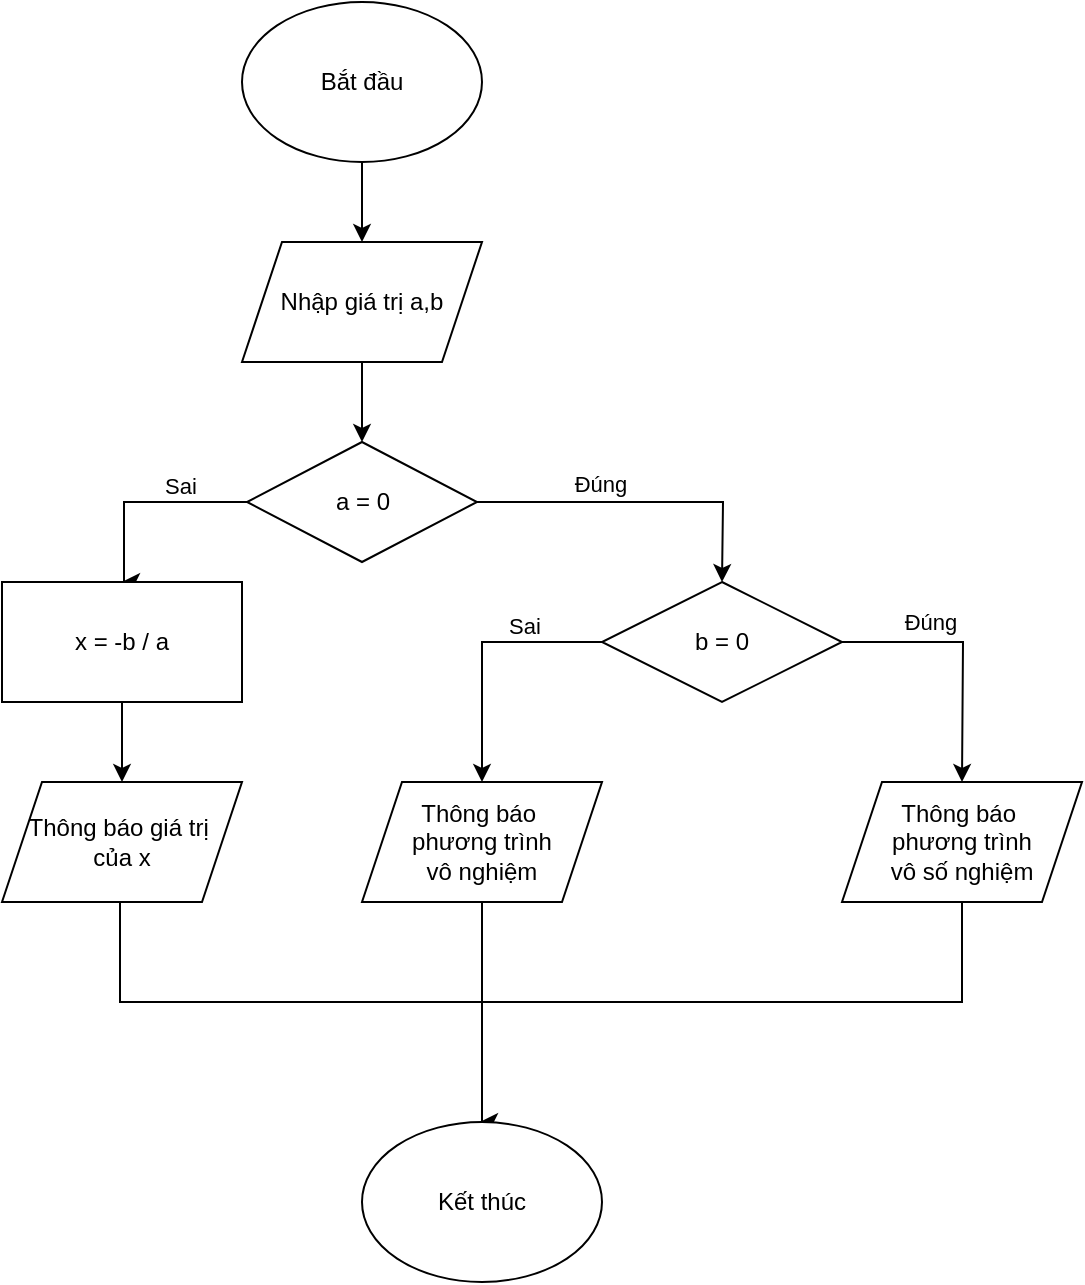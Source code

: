 <mxfile version="24.8.6">
  <diagram name="Page-1" id="5xaO6sBHIMkDrj73qSf8">
    <mxGraphModel dx="1050" dy="522" grid="1" gridSize="10" guides="1" tooltips="1" connect="1" arrows="1" fold="1" page="1" pageScale="1" pageWidth="850" pageHeight="1100" math="0" shadow="0">
      <root>
        <mxCell id="0" />
        <mxCell id="1" parent="0" />
        <mxCell id="Qh-1Wuhp9E0ZccYFBDSJ-2" style="edgeStyle=orthogonalEdgeStyle;rounded=0;orthogonalLoop=1;jettySize=auto;html=1;" edge="1" parent="1" source="Qh-1Wuhp9E0ZccYFBDSJ-1">
          <mxGeometry relative="1" as="geometry">
            <mxPoint x="400" y="120" as="targetPoint" />
          </mxGeometry>
        </mxCell>
        <mxCell id="Qh-1Wuhp9E0ZccYFBDSJ-1" value="Bắt đầu" style="ellipse;whiteSpace=wrap;html=1;" vertex="1" parent="1">
          <mxGeometry x="340" width="120" height="80" as="geometry" />
        </mxCell>
        <mxCell id="Qh-1Wuhp9E0ZccYFBDSJ-4" style="edgeStyle=orthogonalEdgeStyle;rounded=0;orthogonalLoop=1;jettySize=auto;html=1;" edge="1" parent="1" source="Qh-1Wuhp9E0ZccYFBDSJ-3" target="Qh-1Wuhp9E0ZccYFBDSJ-5">
          <mxGeometry relative="1" as="geometry">
            <mxPoint x="400" y="240" as="targetPoint" />
          </mxGeometry>
        </mxCell>
        <mxCell id="Qh-1Wuhp9E0ZccYFBDSJ-3" value="Nhập giá trị a,b" style="shape=parallelogram;perimeter=parallelogramPerimeter;whiteSpace=wrap;html=1;fixedSize=1;" vertex="1" parent="1">
          <mxGeometry x="340" y="120" width="120" height="60" as="geometry" />
        </mxCell>
        <mxCell id="Qh-1Wuhp9E0ZccYFBDSJ-6" style="edgeStyle=orthogonalEdgeStyle;rounded=0;orthogonalLoop=1;jettySize=auto;html=1;exitX=0;exitY=0.5;exitDx=0;exitDy=0;" edge="1" parent="1" source="Qh-1Wuhp9E0ZccYFBDSJ-5">
          <mxGeometry relative="1" as="geometry">
            <mxPoint x="280" y="290" as="targetPoint" />
            <mxPoint x="335" y="250" as="sourcePoint" />
            <Array as="points">
              <mxPoint x="281" y="250" />
            </Array>
          </mxGeometry>
        </mxCell>
        <mxCell id="Qh-1Wuhp9E0ZccYFBDSJ-10" value="Sai" style="edgeLabel;html=1;align=center;verticalAlign=middle;resizable=0;points=[];" vertex="1" connectable="0" parent="Qh-1Wuhp9E0ZccYFBDSJ-6">
          <mxGeometry x="-0.336" y="-3" relative="1" as="geometry">
            <mxPoint y="-5" as="offset" />
          </mxGeometry>
        </mxCell>
        <mxCell id="Qh-1Wuhp9E0ZccYFBDSJ-7" style="edgeStyle=orthogonalEdgeStyle;rounded=0;orthogonalLoop=1;jettySize=auto;html=1;" edge="1" parent="1" source="Qh-1Wuhp9E0ZccYFBDSJ-5">
          <mxGeometry relative="1" as="geometry">
            <mxPoint x="580" y="290" as="targetPoint" />
          </mxGeometry>
        </mxCell>
        <mxCell id="Qh-1Wuhp9E0ZccYFBDSJ-11" value="Đúng" style="edgeLabel;html=1;align=center;verticalAlign=middle;resizable=0;points=[];" vertex="1" connectable="0" parent="Qh-1Wuhp9E0ZccYFBDSJ-7">
          <mxGeometry x="-0.248" y="1" relative="1" as="geometry">
            <mxPoint y="-8" as="offset" />
          </mxGeometry>
        </mxCell>
        <mxCell id="Qh-1Wuhp9E0ZccYFBDSJ-5" value="a = 0" style="rhombus;whiteSpace=wrap;html=1;" vertex="1" parent="1">
          <mxGeometry x="342.5" y="220" width="115" height="60" as="geometry" />
        </mxCell>
        <mxCell id="Qh-1Wuhp9E0ZccYFBDSJ-15" style="edgeStyle=orthogonalEdgeStyle;rounded=0;orthogonalLoop=1;jettySize=auto;html=1;" edge="1" parent="1" source="Qh-1Wuhp9E0ZccYFBDSJ-9" target="Qh-1Wuhp9E0ZccYFBDSJ-16">
          <mxGeometry relative="1" as="geometry">
            <mxPoint x="280" y="400" as="targetPoint" />
          </mxGeometry>
        </mxCell>
        <mxCell id="Qh-1Wuhp9E0ZccYFBDSJ-9" value="x = -b / a" style="rounded=0;whiteSpace=wrap;html=1;" vertex="1" parent="1">
          <mxGeometry x="220" y="290" width="120" height="60" as="geometry" />
        </mxCell>
        <mxCell id="Qh-1Wuhp9E0ZccYFBDSJ-13" style="edgeStyle=orthogonalEdgeStyle;rounded=0;orthogonalLoop=1;jettySize=auto;html=1;" edge="1" parent="1" source="Qh-1Wuhp9E0ZccYFBDSJ-12">
          <mxGeometry relative="1" as="geometry">
            <mxPoint x="700" y="390" as="targetPoint" />
          </mxGeometry>
        </mxCell>
        <mxCell id="Qh-1Wuhp9E0ZccYFBDSJ-18" value="Đúng" style="edgeLabel;html=1;align=center;verticalAlign=middle;resizable=0;points=[];" vertex="1" connectable="0" parent="Qh-1Wuhp9E0ZccYFBDSJ-13">
          <mxGeometry x="-0.334" relative="1" as="geometry">
            <mxPoint y="-10" as="offset" />
          </mxGeometry>
        </mxCell>
        <mxCell id="Qh-1Wuhp9E0ZccYFBDSJ-14" style="edgeStyle=orthogonalEdgeStyle;rounded=0;orthogonalLoop=1;jettySize=auto;html=1;entryX=0.5;entryY=0;entryDx=0;entryDy=0;" edge="1" parent="1" source="Qh-1Wuhp9E0ZccYFBDSJ-12" target="Qh-1Wuhp9E0ZccYFBDSJ-19">
          <mxGeometry relative="1" as="geometry">
            <mxPoint x="460" y="380" as="targetPoint" />
            <Array as="points">
              <mxPoint x="460" y="320" />
            </Array>
          </mxGeometry>
        </mxCell>
        <mxCell id="Qh-1Wuhp9E0ZccYFBDSJ-17" value="Sai" style="edgeLabel;html=1;align=center;verticalAlign=middle;resizable=0;points=[];" vertex="1" connectable="0" parent="Qh-1Wuhp9E0ZccYFBDSJ-14">
          <mxGeometry x="-0.394" y="-3" relative="1" as="geometry">
            <mxPoint y="-5" as="offset" />
          </mxGeometry>
        </mxCell>
        <mxCell id="Qh-1Wuhp9E0ZccYFBDSJ-12" value="b = 0" style="rhombus;whiteSpace=wrap;html=1;" vertex="1" parent="1">
          <mxGeometry x="520" y="290" width="120" height="60" as="geometry" />
        </mxCell>
        <mxCell id="Qh-1Wuhp9E0ZccYFBDSJ-21" style="edgeStyle=orthogonalEdgeStyle;rounded=0;orthogonalLoop=1;jettySize=auto;html=1;" edge="1" parent="1">
          <mxGeometry relative="1" as="geometry">
            <mxPoint x="459" y="560" as="targetPoint" />
            <mxPoint x="279" y="450" as="sourcePoint" />
            <Array as="points">
              <mxPoint x="279" y="500" />
              <mxPoint x="460" y="500" />
            </Array>
          </mxGeometry>
        </mxCell>
        <mxCell id="Qh-1Wuhp9E0ZccYFBDSJ-16" value="Thông báo giá trị&amp;nbsp;&lt;div&gt;của x&lt;/div&gt;" style="shape=parallelogram;perimeter=parallelogramPerimeter;whiteSpace=wrap;html=1;fixedSize=1;" vertex="1" parent="1">
          <mxGeometry x="220" y="390" width="120" height="60" as="geometry" />
        </mxCell>
        <mxCell id="Qh-1Wuhp9E0ZccYFBDSJ-22" style="edgeStyle=orthogonalEdgeStyle;rounded=0;orthogonalLoop=1;jettySize=auto;html=1;endArrow=none;endFill=0;" edge="1" parent="1" source="Qh-1Wuhp9E0ZccYFBDSJ-19">
          <mxGeometry relative="1" as="geometry">
            <mxPoint x="460" y="500" as="targetPoint" />
          </mxGeometry>
        </mxCell>
        <mxCell id="Qh-1Wuhp9E0ZccYFBDSJ-19" value="Thông báo&amp;nbsp;&lt;div&gt;phương trình&lt;/div&gt;&lt;div&gt;vô nghiệm&lt;/div&gt;" style="shape=parallelogram;perimeter=parallelogramPerimeter;whiteSpace=wrap;html=1;fixedSize=1;" vertex="1" parent="1">
          <mxGeometry x="400" y="390" width="120" height="60" as="geometry" />
        </mxCell>
        <mxCell id="Qh-1Wuhp9E0ZccYFBDSJ-23" style="edgeStyle=orthogonalEdgeStyle;rounded=0;orthogonalLoop=1;jettySize=auto;html=1;exitX=0.5;exitY=1;exitDx=0;exitDy=0;endArrow=none;endFill=0;" edge="1" parent="1" source="Qh-1Wuhp9E0ZccYFBDSJ-20">
          <mxGeometry relative="1" as="geometry">
            <mxPoint x="460" y="500" as="targetPoint" />
            <mxPoint x="700" y="460" as="sourcePoint" />
            <Array as="points">
              <mxPoint x="700" y="500" />
              <mxPoint x="461" y="500" />
            </Array>
          </mxGeometry>
        </mxCell>
        <mxCell id="Qh-1Wuhp9E0ZccYFBDSJ-20" value="Thông báo&amp;nbsp;&lt;div&gt;phương trình&lt;/div&gt;&lt;div&gt;vô số nghiệm&lt;/div&gt;" style="shape=parallelogram;perimeter=parallelogramPerimeter;whiteSpace=wrap;html=1;fixedSize=1;" vertex="1" parent="1">
          <mxGeometry x="640" y="390" width="120" height="60" as="geometry" />
        </mxCell>
        <mxCell id="Qh-1Wuhp9E0ZccYFBDSJ-24" value="Kết thúc" style="ellipse;whiteSpace=wrap;html=1;" vertex="1" parent="1">
          <mxGeometry x="400" y="560" width="120" height="80" as="geometry" />
        </mxCell>
      </root>
    </mxGraphModel>
  </diagram>
</mxfile>
